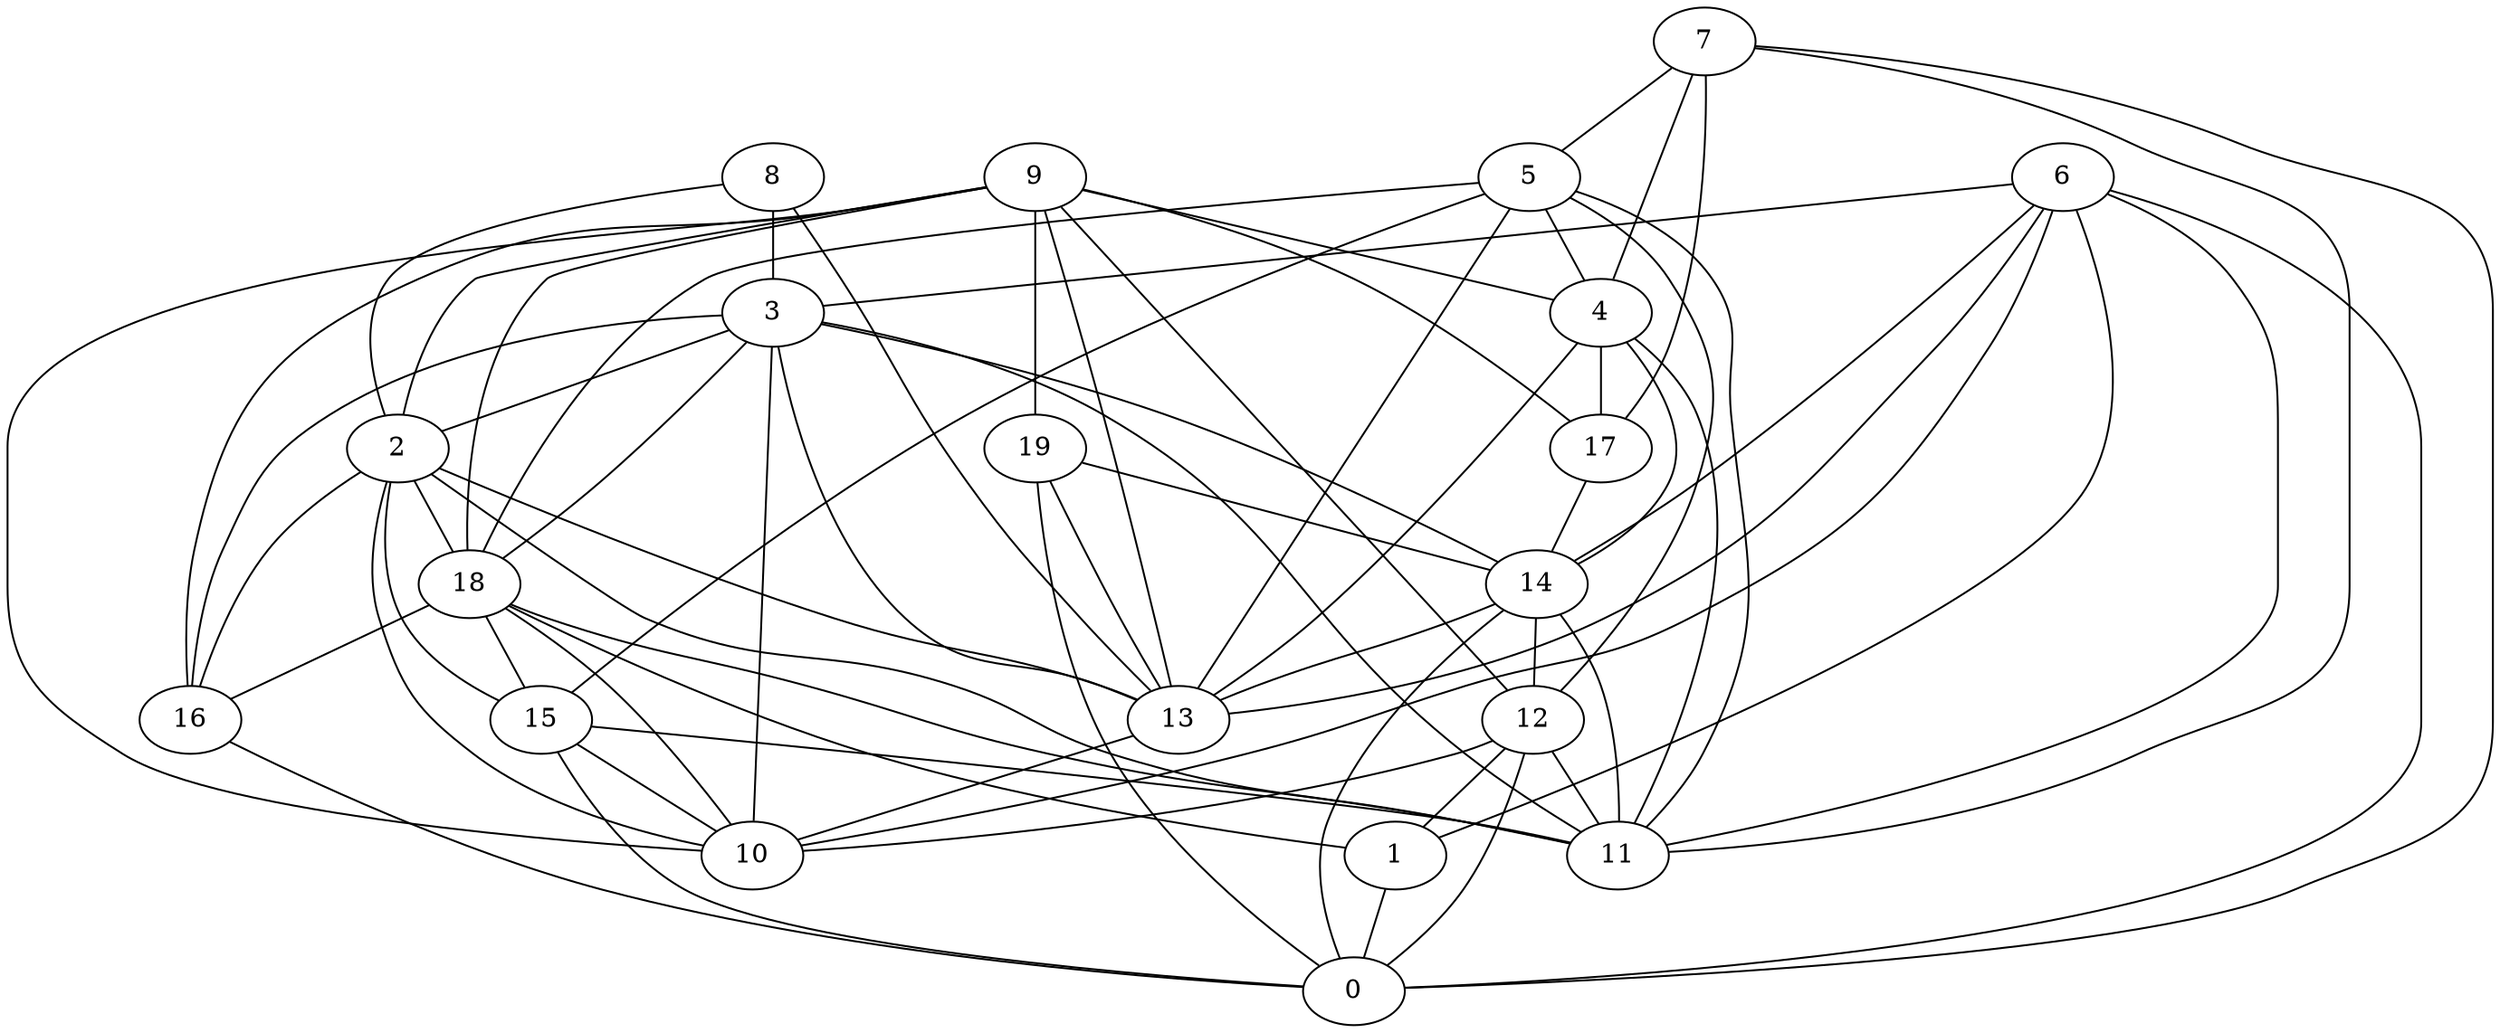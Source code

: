 digraph GG_graph {

subgraph G_graph {
edge [color = black]
"12" -> "11" [dir = none]
"12" -> "1" [dir = none]
"19" -> "14" [dir = none]
"6" -> "1" [dir = none]
"6" -> "3" [dir = none]
"6" -> "10" [dir = none]
"5" -> "4" [dir = none]
"5" -> "18" [dir = none]
"5" -> "15" [dir = none]
"16" -> "0" [dir = none]
"3" -> "16" [dir = none]
"3" -> "14" [dir = none]
"3" -> "11" [dir = none]
"3" -> "13" [dir = none]
"3" -> "2" [dir = none]
"13" -> "10" [dir = none]
"15" -> "10" [dir = none]
"15" -> "0" [dir = none]
"15" -> "11" [dir = none]
"8" -> "3" [dir = none]
"8" -> "2" [dir = none]
"2" -> "10" [dir = none]
"4" -> "17" [dir = none]
"4" -> "11" [dir = none]
"18" -> "11" [dir = none]
"18" -> "10" [dir = none]
"9" -> "18" [dir = none]
"9" -> "4" [dir = none]
"9" -> "10" [dir = none]
"9" -> "16" [dir = none]
"9" -> "2" [dir = none]
"9" -> "19" [dir = none]
"17" -> "14" [dir = none]
"7" -> "17" [dir = none]
"7" -> "11" [dir = none]
"14" -> "11" [dir = none]
"14" -> "12" [dir = none]
"14" -> "0" [dir = none]
"18" -> "1" [dir = none]
"3" -> "10" [dir = none]
"9" -> "12" [dir = none]
"12" -> "10" [dir = none]
"2" -> "16" [dir = none]
"3" -> "18" [dir = none]
"2" -> "18" [dir = none]
"6" -> "14" [dir = none]
"9" -> "17" [dir = none]
"4" -> "14" [dir = none]
"7" -> "4" [dir = none]
"5" -> "13" [dir = none]
"1" -> "0" [dir = none]
"19" -> "13" [dir = none]
"19" -> "0" [dir = none]
"5" -> "11" [dir = none]
"12" -> "0" [dir = none]
"2" -> "11" [dir = none]
"4" -> "13" [dir = none]
"2" -> "13" [dir = none]
"18" -> "15" [dir = none]
"7" -> "0" [dir = none]
"6" -> "13" [dir = none]
"9" -> "13" [dir = none]
"6" -> "0" [dir = none]
"6" -> "11" [dir = none]
"5" -> "12" [dir = none]
"8" -> "13" [dir = none]
"18" -> "16" [dir = none]
"2" -> "15" [dir = none]
"14" -> "13" [dir = none]
"7" -> "5" [dir = none]
}

}
